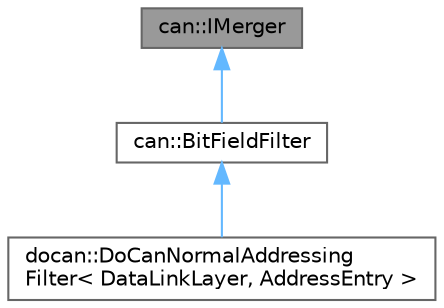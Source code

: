 digraph "can::IMerger"
{
 // LATEX_PDF_SIZE
  bgcolor="transparent";
  edge [fontname=Helvetica,fontsize=10,labelfontname=Helvetica,labelfontsize=10];
  node [fontname=Helvetica,fontsize=10,shape=box,height=0.2,width=0.4];
  Node1 [id="Node000001",label="can::IMerger",height=0.2,width=0.4,color="gray40", fillcolor="grey60", style="filled", fontcolor="black",tooltip=" "];
  Node1 -> Node2 [id="edge1_Node000001_Node000002",dir="back",color="steelblue1",style="solid",tooltip=" "];
  Node2 [id="Node000002",label="can::BitFieldFilter",height=0.2,width=0.4,color="gray40", fillcolor="white", style="filled",URL="$db/d97/classcan_1_1BitFieldFilter.html",tooltip=" "];
  Node2 -> Node3 [id="edge2_Node000002_Node000003",dir="back",color="steelblue1",style="solid",tooltip=" "];
  Node3 [id="Node000003",label="docan::DoCanNormalAddressing\lFilter\< DataLinkLayer, AddressEntry \>",height=0.2,width=0.4,color="gray40", fillcolor="white", style="filled",URL="$df/d5a/classdocan_1_1DoCanNormalAddressingFilter.html",tooltip=" "];
}
